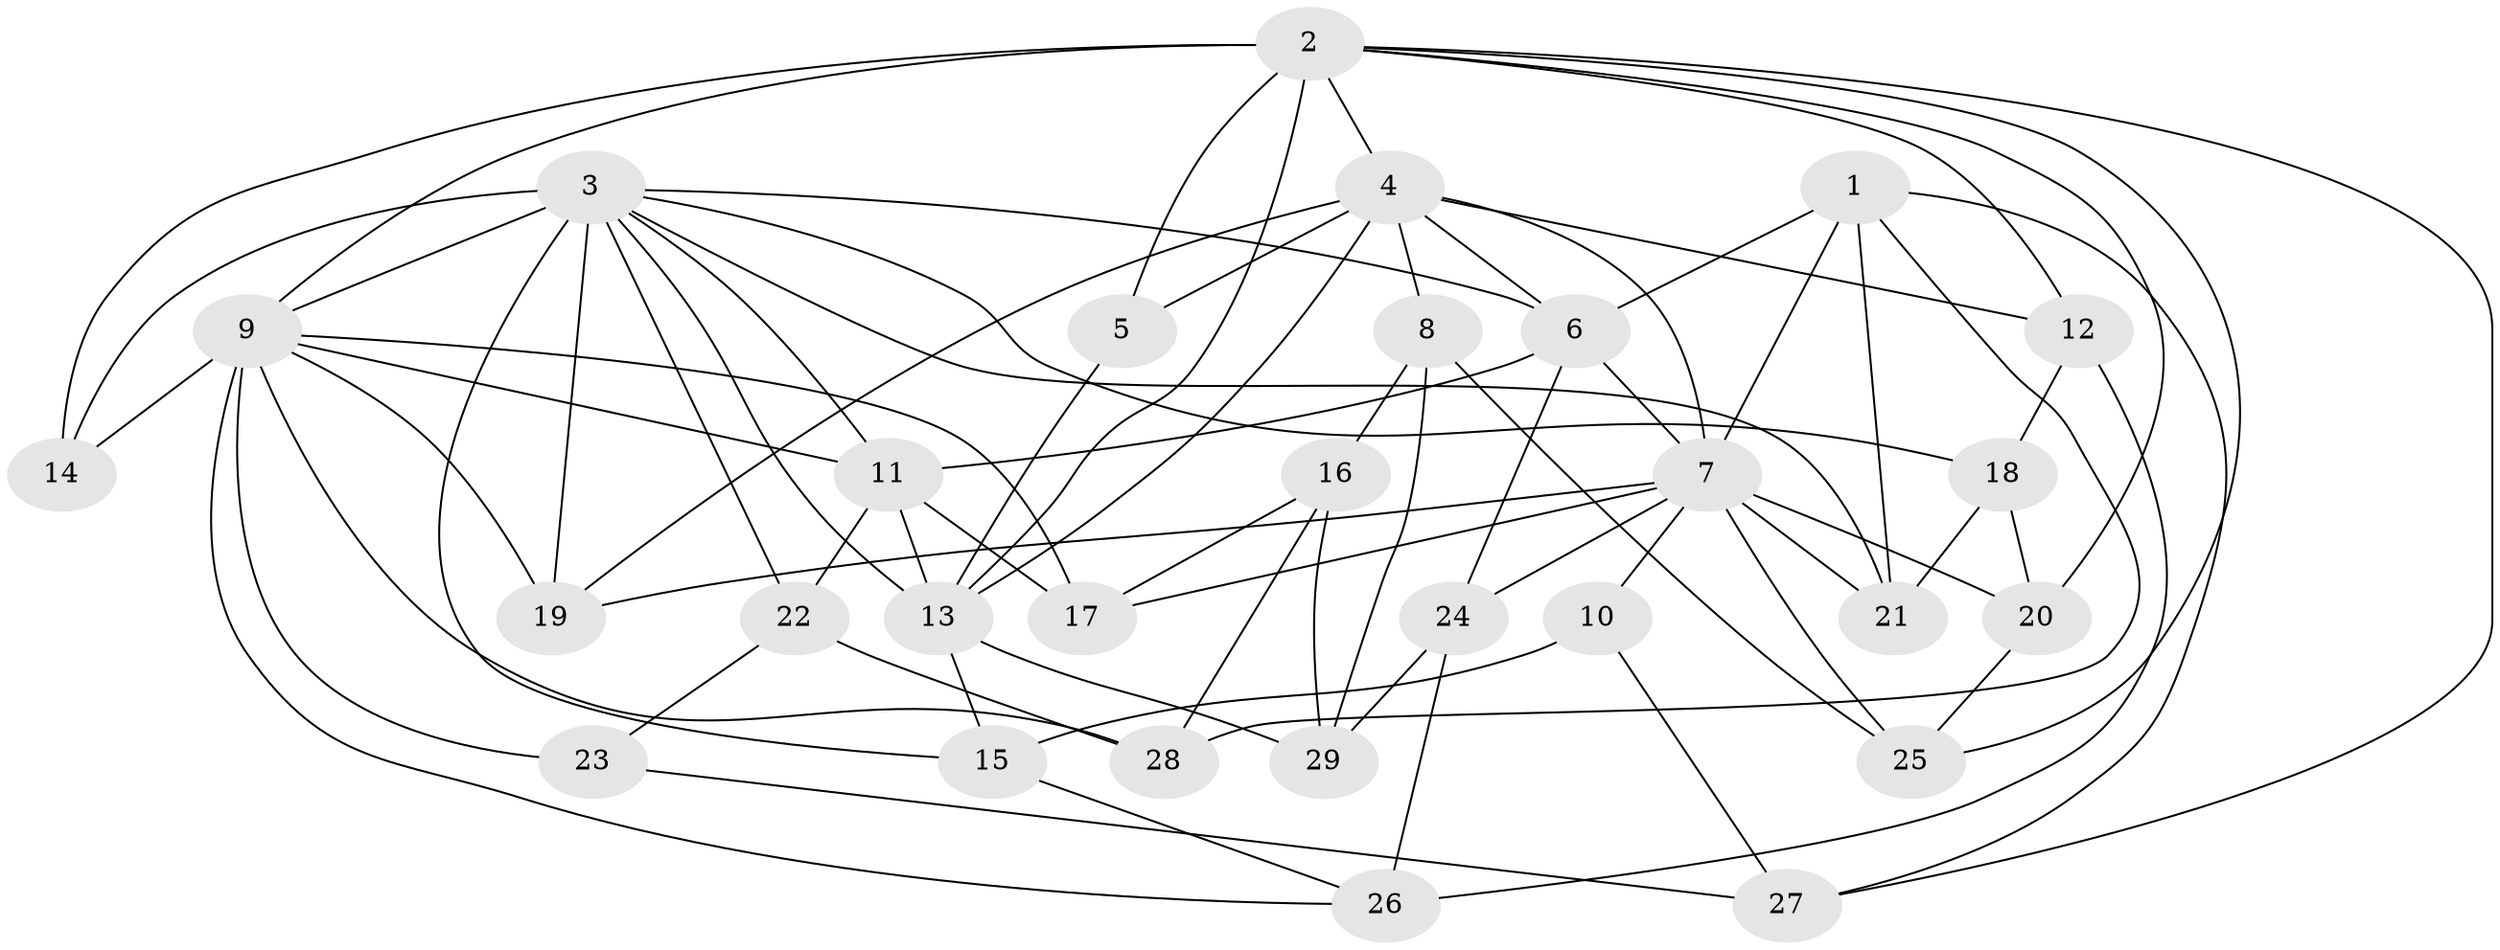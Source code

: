 // original degree distribution, {4: 1.0}
// Generated by graph-tools (version 1.1) at 2025/37/03/09/25 02:37:47]
// undirected, 29 vertices, 73 edges
graph export_dot {
graph [start="1"]
  node [color=gray90,style=filled];
  1;
  2;
  3;
  4;
  5;
  6;
  7;
  8;
  9;
  10;
  11;
  12;
  13;
  14;
  15;
  16;
  17;
  18;
  19;
  20;
  21;
  22;
  23;
  24;
  25;
  26;
  27;
  28;
  29;
  1 -- 6 [weight=2.0];
  1 -- 7 [weight=1.0];
  1 -- 21 [weight=1.0];
  1 -- 27 [weight=1.0];
  1 -- 28 [weight=1.0];
  2 -- 4 [weight=1.0];
  2 -- 5 [weight=1.0];
  2 -- 9 [weight=2.0];
  2 -- 12 [weight=1.0];
  2 -- 13 [weight=1.0];
  2 -- 14 [weight=1.0];
  2 -- 20 [weight=1.0];
  2 -- 25 [weight=1.0];
  2 -- 27 [weight=1.0];
  3 -- 6 [weight=1.0];
  3 -- 9 [weight=1.0];
  3 -- 11 [weight=1.0];
  3 -- 13 [weight=1.0];
  3 -- 14 [weight=1.0];
  3 -- 15 [weight=1.0];
  3 -- 18 [weight=1.0];
  3 -- 19 [weight=3.0];
  3 -- 21 [weight=1.0];
  3 -- 22 [weight=1.0];
  4 -- 5 [weight=1.0];
  4 -- 6 [weight=1.0];
  4 -- 7 [weight=1.0];
  4 -- 8 [weight=1.0];
  4 -- 12 [weight=1.0];
  4 -- 13 [weight=1.0];
  4 -- 19 [weight=1.0];
  5 -- 13 [weight=2.0];
  6 -- 7 [weight=2.0];
  6 -- 11 [weight=1.0];
  6 -- 24 [weight=1.0];
  7 -- 10 [weight=2.0];
  7 -- 17 [weight=1.0];
  7 -- 19 [weight=1.0];
  7 -- 20 [weight=1.0];
  7 -- 21 [weight=1.0];
  7 -- 24 [weight=1.0];
  7 -- 25 [weight=1.0];
  8 -- 16 [weight=1.0];
  8 -- 25 [weight=1.0];
  8 -- 29 [weight=1.0];
  9 -- 11 [weight=1.0];
  9 -- 14 [weight=2.0];
  9 -- 17 [weight=1.0];
  9 -- 19 [weight=1.0];
  9 -- 23 [weight=2.0];
  9 -- 26 [weight=1.0];
  9 -- 28 [weight=1.0];
  10 -- 15 [weight=1.0];
  10 -- 27 [weight=1.0];
  11 -- 13 [weight=1.0];
  11 -- 17 [weight=1.0];
  11 -- 22 [weight=1.0];
  12 -- 18 [weight=1.0];
  12 -- 26 [weight=1.0];
  13 -- 15 [weight=1.0];
  13 -- 29 [weight=1.0];
  15 -- 26 [weight=1.0];
  16 -- 17 [weight=1.0];
  16 -- 28 [weight=1.0];
  16 -- 29 [weight=1.0];
  18 -- 20 [weight=1.0];
  18 -- 21 [weight=1.0];
  20 -- 25 [weight=1.0];
  22 -- 23 [weight=1.0];
  22 -- 28 [weight=1.0];
  23 -- 27 [weight=1.0];
  24 -- 26 [weight=1.0];
  24 -- 29 [weight=1.0];
}
